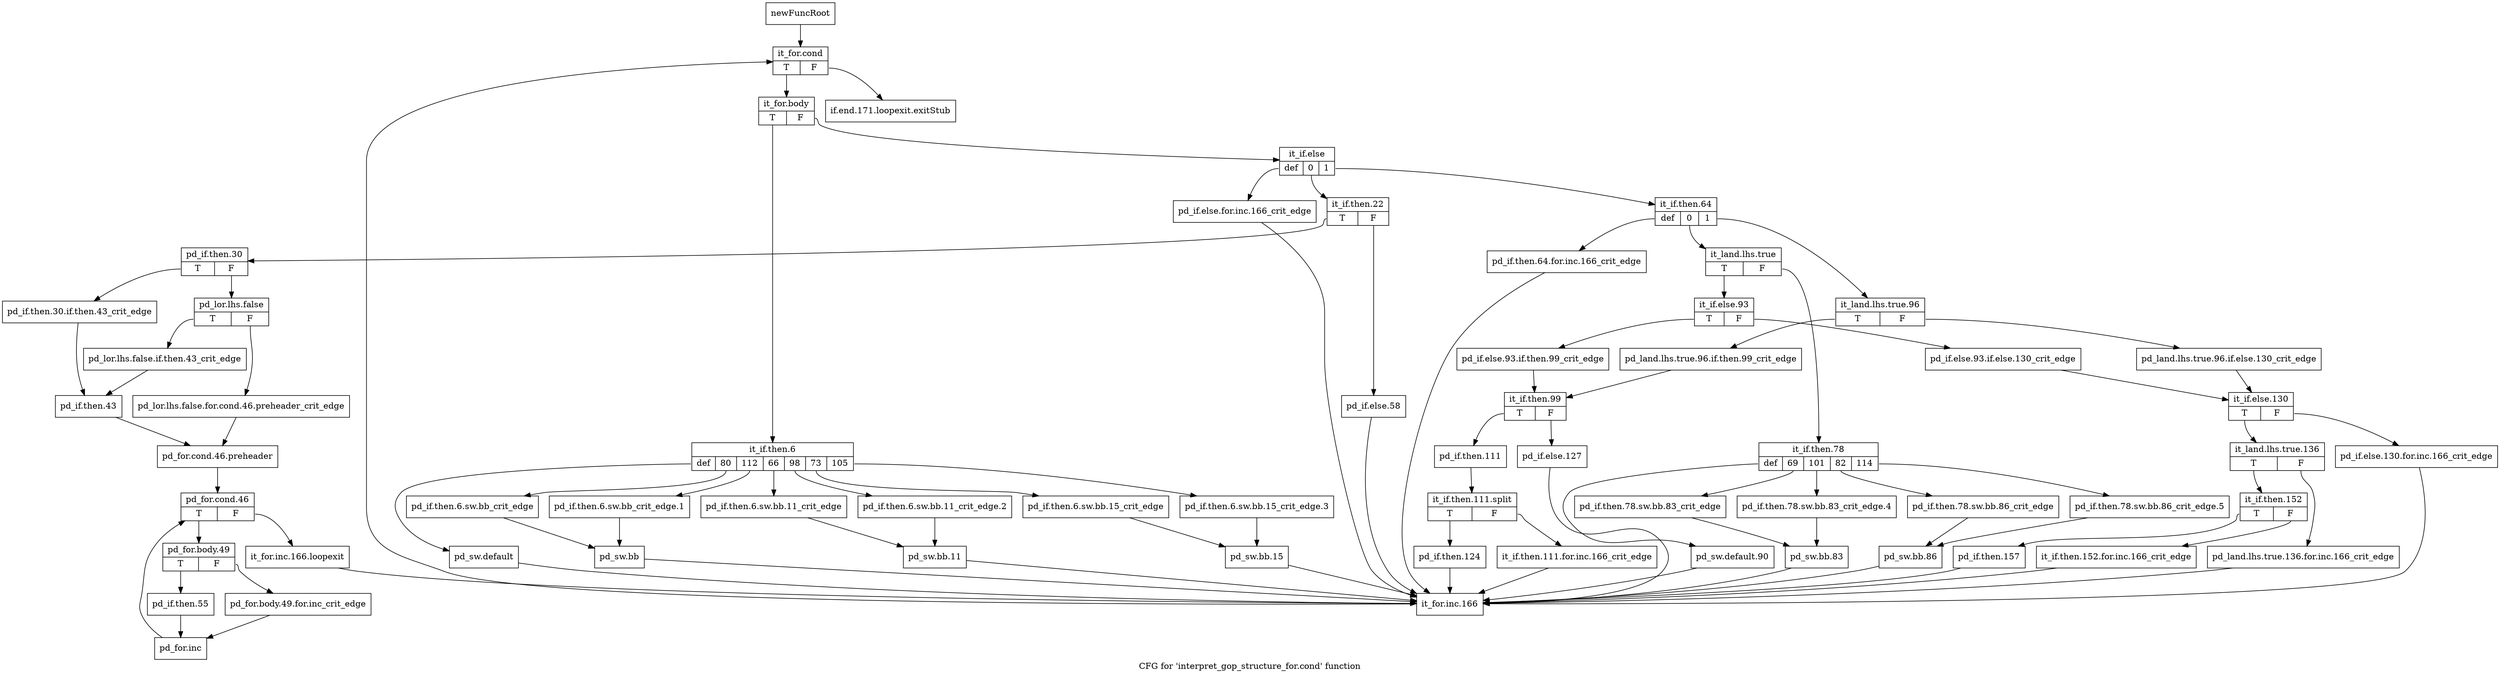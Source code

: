 digraph "CFG for 'interpret_gop_structure_for.cond' function" {
	label="CFG for 'interpret_gop_structure_for.cond' function";

	Node0x23e9370 [shape=record,label="{newFuncRoot}"];
	Node0x23e9370 -> Node0x23e9410;
	Node0x23e93c0 [shape=record,label="{if.end.171.loopexit.exitStub}"];
	Node0x23e9410 [shape=record,label="{it_for.cond|{<s0>T|<s1>F}}"];
	Node0x23e9410:s0 -> Node0x23e9460;
	Node0x23e9410:s1 -> Node0x23e93c0;
	Node0x23e9460 [shape=record,label="{it_for.body|{<s0>T|<s1>F}}"];
	Node0x23e9460:s0 -> Node0x23ea310;
	Node0x23e9460:s1 -> Node0x23e94b0;
	Node0x23e94b0 [shape=record,label="{it_if.else|{<s0>def|<s1>0|<s2>1}}"];
	Node0x23e94b0:s0 -> Node0x23ea2c0;
	Node0x23e94b0:s1 -> Node0x23e9e10;
	Node0x23e94b0:s2 -> Node0x23e9500;
	Node0x23e9500 [shape=record,label="{it_if.then.64|{<s0>def|<s1>0|<s2>1}}"];
	Node0x23e9500:s0 -> Node0x23e9dc0;
	Node0x23e9500:s1 -> Node0x23e9640;
	Node0x23e9500:s2 -> Node0x23e9550;
	Node0x23e9550 [shape=record,label="{it_land.lhs.true.96|{<s0>T|<s1>F}}"];
	Node0x23e9550:s0 -> Node0x23e95f0;
	Node0x23e9550:s1 -> Node0x23e95a0;
	Node0x23e95a0 [shape=record,label="{pd_land.lhs.true.96.if.else.130_crit_edge}"];
	Node0x23e95a0 -> Node0x23e99b0;
	Node0x23e95f0 [shape=record,label="{pd_land.lhs.true.96.if.then.99_crit_edge}"];
	Node0x23e95f0 -> Node0x23e9c30;
	Node0x23e9640 [shape=record,label="{it_land.lhs.true|{<s0>T|<s1>F}}"];
	Node0x23e9640:s0 -> Node0x23e9910;
	Node0x23e9640:s1 -> Node0x23e9690;
	Node0x23e9690 [shape=record,label="{it_if.then.78|{<s0>def|<s1>69|<s2>101|<s3>82|<s4>114}}"];
	Node0x23e9690:s0 -> Node0x23e98c0;
	Node0x23e9690:s1 -> Node0x23e9820;
	Node0x23e9690:s2 -> Node0x23e97d0;
	Node0x23e9690:s3 -> Node0x23e9730;
	Node0x23e9690:s4 -> Node0x23e96e0;
	Node0x23e96e0 [shape=record,label="{pd_if.then.78.sw.bb.86_crit_edge.5}"];
	Node0x23e96e0 -> Node0x23e9780;
	Node0x23e9730 [shape=record,label="{pd_if.then.78.sw.bb.86_crit_edge}"];
	Node0x23e9730 -> Node0x23e9780;
	Node0x23e9780 [shape=record,label="{pd_sw.bb.86}"];
	Node0x23e9780 -> Node0x23ea680;
	Node0x23e97d0 [shape=record,label="{pd_if.then.78.sw.bb.83_crit_edge.4}"];
	Node0x23e97d0 -> Node0x23e9870;
	Node0x23e9820 [shape=record,label="{pd_if.then.78.sw.bb.83_crit_edge}"];
	Node0x23e9820 -> Node0x23e9870;
	Node0x23e9870 [shape=record,label="{pd_sw.bb.83}"];
	Node0x23e9870 -> Node0x23ea680;
	Node0x23e98c0 [shape=record,label="{pd_sw.default.90}"];
	Node0x23e98c0 -> Node0x23ea680;
	Node0x23e9910 [shape=record,label="{it_if.else.93|{<s0>T|<s1>F}}"];
	Node0x23e9910:s0 -> Node0x23e9be0;
	Node0x23e9910:s1 -> Node0x23e9960;
	Node0x23e9960 [shape=record,label="{pd_if.else.93.if.else.130_crit_edge}"];
	Node0x23e9960 -> Node0x23e99b0;
	Node0x23e99b0 [shape=record,label="{it_if.else.130|{<s0>T|<s1>F}}"];
	Node0x23e99b0:s0 -> Node0x23e9a50;
	Node0x23e99b0:s1 -> Node0x23e9a00;
	Node0x23e9a00 [shape=record,label="{pd_if.else.130.for.inc.166_crit_edge}"];
	Node0x23e9a00 -> Node0x23ea680;
	Node0x23e9a50 [shape=record,label="{it_land.lhs.true.136|{<s0>T|<s1>F}}"];
	Node0x23e9a50:s0 -> Node0x23e9af0;
	Node0x23e9a50:s1 -> Node0x23e9aa0;
	Node0x23e9aa0 [shape=record,label="{pd_land.lhs.true.136.for.inc.166_crit_edge}"];
	Node0x23e9aa0 -> Node0x23ea680;
	Node0x23e9af0 [shape=record,label="{it_if.then.152|{<s0>T|<s1>F}}"];
	Node0x23e9af0:s0 -> Node0x23e9b90;
	Node0x23e9af0:s1 -> Node0x23e9b40;
	Node0x23e9b40 [shape=record,label="{it_if.then.152.for.inc.166_crit_edge}"];
	Node0x23e9b40 -> Node0x23ea680;
	Node0x23e9b90 [shape=record,label="{pd_if.then.157}"];
	Node0x23e9b90 -> Node0x23ea680;
	Node0x23e9be0 [shape=record,label="{pd_if.else.93.if.then.99_crit_edge}"];
	Node0x23e9be0 -> Node0x23e9c30;
	Node0x23e9c30 [shape=record,label="{it_if.then.99|{<s0>T|<s1>F}}"];
	Node0x23e9c30:s0 -> Node0x23e9cd0;
	Node0x23e9c30:s1 -> Node0x23e9c80;
	Node0x23e9c80 [shape=record,label="{pd_if.else.127}"];
	Node0x23e9c80 -> Node0x23ea680;
	Node0x23e9cd0 [shape=record,label="{pd_if.then.111}"];
	Node0x23e9cd0 -> Node0x34111d0;
	Node0x34111d0 [shape=record,label="{it_if.then.111.split|{<s0>T|<s1>F}}"];
	Node0x34111d0:s0 -> Node0x23e9d70;
	Node0x34111d0:s1 -> Node0x23e9d20;
	Node0x23e9d20 [shape=record,label="{it_if.then.111.for.inc.166_crit_edge}"];
	Node0x23e9d20 -> Node0x23ea680;
	Node0x23e9d70 [shape=record,label="{pd_if.then.124}"];
	Node0x23e9d70 -> Node0x23ea680;
	Node0x23e9dc0 [shape=record,label="{pd_if.then.64.for.inc.166_crit_edge}"];
	Node0x23e9dc0 -> Node0x23ea680;
	Node0x23e9e10 [shape=record,label="{it_if.then.22|{<s0>T|<s1>F}}"];
	Node0x23e9e10:s0 -> Node0x23e9eb0;
	Node0x23e9e10:s1 -> Node0x23e9e60;
	Node0x23e9e60 [shape=record,label="{pd_if.else.58}"];
	Node0x23e9e60 -> Node0x23ea680;
	Node0x23e9eb0 [shape=record,label="{pd_if.then.30|{<s0>T|<s1>F}}"];
	Node0x23e9eb0:s0 -> Node0x23e9ff0;
	Node0x23e9eb0:s1 -> Node0x23e9f00;
	Node0x23e9f00 [shape=record,label="{pd_lor.lhs.false|{<s0>T|<s1>F}}"];
	Node0x23e9f00:s0 -> Node0x23e9fa0;
	Node0x23e9f00:s1 -> Node0x23e9f50;
	Node0x23e9f50 [shape=record,label="{pd_lor.lhs.false.for.cond.46.preheader_crit_edge}"];
	Node0x23e9f50 -> Node0x23ea090;
	Node0x23e9fa0 [shape=record,label="{pd_lor.lhs.false.if.then.43_crit_edge}"];
	Node0x23e9fa0 -> Node0x23ea040;
	Node0x23e9ff0 [shape=record,label="{pd_if.then.30.if.then.43_crit_edge}"];
	Node0x23e9ff0 -> Node0x23ea040;
	Node0x23ea040 [shape=record,label="{pd_if.then.43}"];
	Node0x23ea040 -> Node0x23ea090;
	Node0x23ea090 [shape=record,label="{pd_for.cond.46.preheader}"];
	Node0x23ea090 -> Node0x23ea0e0;
	Node0x23ea0e0 [shape=record,label="{pd_for.cond.46|{<s0>T|<s1>F}}"];
	Node0x23ea0e0:s0 -> Node0x23ea180;
	Node0x23ea0e0:s1 -> Node0x23ea130;
	Node0x23ea130 [shape=record,label="{it_for.inc.166.loopexit}"];
	Node0x23ea130 -> Node0x23ea680;
	Node0x23ea180 [shape=record,label="{pd_for.body.49|{<s0>T|<s1>F}}"];
	Node0x23ea180:s0 -> Node0x23ea220;
	Node0x23ea180:s1 -> Node0x23ea1d0;
	Node0x23ea1d0 [shape=record,label="{pd_for.body.49.for.inc_crit_edge}"];
	Node0x23ea1d0 -> Node0x23ea270;
	Node0x23ea220 [shape=record,label="{pd_if.then.55}"];
	Node0x23ea220 -> Node0x23ea270;
	Node0x23ea270 [shape=record,label="{pd_for.inc}"];
	Node0x23ea270 -> Node0x23ea0e0;
	Node0x23ea2c0 [shape=record,label="{pd_if.else.for.inc.166_crit_edge}"];
	Node0x23ea2c0 -> Node0x23ea680;
	Node0x23ea310 [shape=record,label="{it_if.then.6|{<s0>def|<s1>80|<s2>112|<s3>66|<s4>98|<s5>73|<s6>105}}"];
	Node0x23ea310:s0 -> Node0x23ea630;
	Node0x23ea310:s1 -> Node0x23ea590;
	Node0x23ea310:s2 -> Node0x23ea540;
	Node0x23ea310:s3 -> Node0x23ea4a0;
	Node0x23ea310:s4 -> Node0x23ea450;
	Node0x23ea310:s5 -> Node0x23ea3b0;
	Node0x23ea310:s6 -> Node0x23ea360;
	Node0x23ea360 [shape=record,label="{pd_if.then.6.sw.bb.15_crit_edge.3}"];
	Node0x23ea360 -> Node0x23ea400;
	Node0x23ea3b0 [shape=record,label="{pd_if.then.6.sw.bb.15_crit_edge}"];
	Node0x23ea3b0 -> Node0x23ea400;
	Node0x23ea400 [shape=record,label="{pd_sw.bb.15}"];
	Node0x23ea400 -> Node0x23ea680;
	Node0x23ea450 [shape=record,label="{pd_if.then.6.sw.bb.11_crit_edge.2}"];
	Node0x23ea450 -> Node0x23ea4f0;
	Node0x23ea4a0 [shape=record,label="{pd_if.then.6.sw.bb.11_crit_edge}"];
	Node0x23ea4a0 -> Node0x23ea4f0;
	Node0x23ea4f0 [shape=record,label="{pd_sw.bb.11}"];
	Node0x23ea4f0 -> Node0x23ea680;
	Node0x23ea540 [shape=record,label="{pd_if.then.6.sw.bb_crit_edge.1}"];
	Node0x23ea540 -> Node0x23ea5e0;
	Node0x23ea590 [shape=record,label="{pd_if.then.6.sw.bb_crit_edge}"];
	Node0x23ea590 -> Node0x23ea5e0;
	Node0x23ea5e0 [shape=record,label="{pd_sw.bb}"];
	Node0x23ea5e0 -> Node0x23ea680;
	Node0x23ea630 [shape=record,label="{pd_sw.default}"];
	Node0x23ea630 -> Node0x23ea680;
	Node0x23ea680 [shape=record,label="{it_for.inc.166}"];
	Node0x23ea680 -> Node0x23e9410;
}
